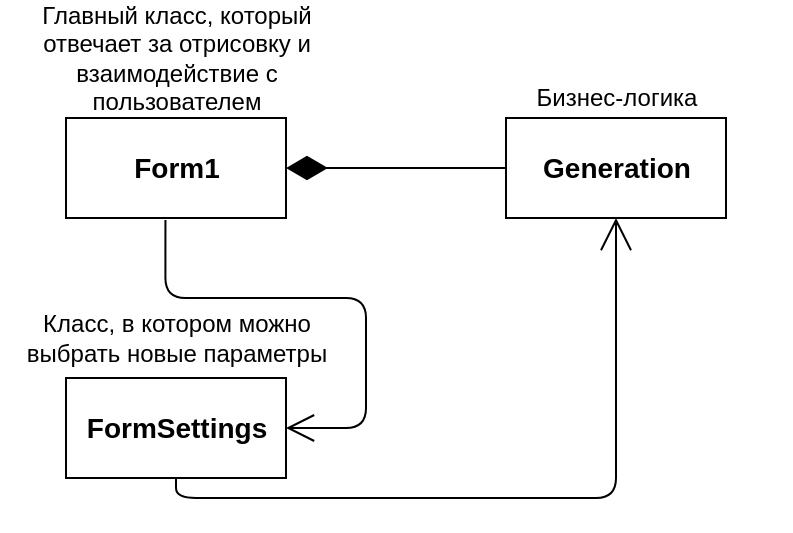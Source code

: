 <mxfile version="13.0.7" type="device"><diagram id="moc6GAMOMcmSIDN2Ia-n" name="Page-1"><mxGraphModel dx="868" dy="433" grid="1" gridSize="10" guides="1" tooltips="1" connect="1" arrows="1" fold="1" page="1" pageScale="1" pageWidth="827" pageHeight="1169" math="0" shadow="0"><root><mxCell id="0"/><mxCell id="1" parent="0"/><mxCell id="wav9FY2rO_h9TVSUDMyX-5" value="&lt;b&gt;&lt;font style=&quot;font-size: 14px&quot;&gt;Form1&lt;/font&gt;&lt;/b&gt;" style="html=1;" parent="1" vertex="1"><mxGeometry x="160" y="70" width="110" height="50" as="geometry"/></mxCell><mxCell id="wav9FY2rO_h9TVSUDMyX-6" value="&lt;b&gt;&lt;font style=&quot;font-size: 14px&quot;&gt;Generation&lt;br&gt;&lt;/font&gt;&lt;/b&gt;" style="html=1;" parent="1" vertex="1"><mxGeometry x="380" y="70" width="110" height="50" as="geometry"/></mxCell><mxCell id="wav9FY2rO_h9TVSUDMyX-7" value="" style="endArrow=none;html=1;endSize=15;startArrow=diamondThin;startSize=18;startFill=1;edgeStyle=orthogonalEdgeStyle;align=left;verticalAlign=bottom;exitX=1;exitY=0.5;exitDx=0;exitDy=0;entryX=0;entryY=0.5;entryDx=0;entryDy=0;endFill=0;" parent="1" source="wav9FY2rO_h9TVSUDMyX-5" target="wav9FY2rO_h9TVSUDMyX-6" edge="1"><mxGeometry x="0.818" y="81" relative="1" as="geometry"><mxPoint x="270" y="200" as="sourcePoint"/><mxPoint x="430" y="200" as="targetPoint"/><Array as="points"><mxPoint x="370" y="95"/><mxPoint x="370" y="95"/></Array><mxPoint x="-80" y="66" as="offset"/></mxGeometry></mxCell><mxCell id="wav9FY2rO_h9TVSUDMyX-9" value="&lt;b&gt;&lt;font style=&quot;font-size: 14px&quot;&gt;FormSettings&lt;br&gt;&lt;/font&gt;&lt;/b&gt;" style="html=1;" parent="1" vertex="1"><mxGeometry x="160" y="200" width="110" height="50" as="geometry"/></mxCell><mxCell id="wav9FY2rO_h9TVSUDMyX-19" value="Бизнес-логика" style="text;html=1;strokeColor=none;fillColor=none;align=center;verticalAlign=middle;whiteSpace=wrap;rounded=0;" parent="1" vertex="1"><mxGeometry x="347.5" y="50" width="175" height="20" as="geometry"/></mxCell><mxCell id="wav9FY2rO_h9TVSUDMyX-22" value="Главный класс, который отвечает за отрисовку и взаимодействие с пользователем" style="text;html=1;strokeColor=none;fillColor=none;align=center;verticalAlign=middle;whiteSpace=wrap;rounded=0;" parent="1" vertex="1"><mxGeometry x="127.5" y="30" width="175" height="20" as="geometry"/></mxCell><mxCell id="wav9FY2rO_h9TVSUDMyX-25" value="Класс, в котором можно выбрать новые параметры" style="text;html=1;strokeColor=none;fillColor=none;align=center;verticalAlign=middle;whiteSpace=wrap;rounded=0;" parent="1" vertex="1"><mxGeometry x="127.5" y="170" width="175" height="20" as="geometry"/></mxCell><mxCell id="wav9FY2rO_h9TVSUDMyX-26" value="" style="endArrow=open;html=1;edgeStyle=orthogonalEdgeStyle;strokeWidth=1;exitX=0.452;exitY=1.02;exitDx=0;exitDy=0;exitPerimeter=0;entryX=1;entryY=0.5;entryDx=0;entryDy=0;endFill=0;endSize=12;" parent="1" source="wav9FY2rO_h9TVSUDMyX-5" target="wav9FY2rO_h9TVSUDMyX-9" edge="1"><mxGeometry relative="1" as="geometry"><mxPoint x="260" y="150" as="sourcePoint"/><mxPoint x="420" y="150" as="targetPoint"/><Array as="points"><mxPoint x="210" y="160"/><mxPoint x="310" y="160"/><mxPoint x="310" y="225"/></Array></mxGeometry></mxCell><mxCell id="5I6AZ93AUO66QQqS2JIt-2" value="" style="endArrow=open;html=1;edgeStyle=orthogonalEdgeStyle;exitX=0.5;exitY=1;exitDx=0;exitDy=0;entryX=0.5;entryY=1;entryDx=0;entryDy=0;startSize=13;endFill=0;endSize=14;" edge="1" parent="1" source="wav9FY2rO_h9TVSUDMyX-9" target="wav9FY2rO_h9TVSUDMyX-6"><mxGeometry relative="1" as="geometry"><mxPoint x="250" y="300" as="sourcePoint"/><mxPoint x="410" y="300" as="targetPoint"/></mxGeometry></mxCell></root></mxGraphModel></diagram></mxfile>